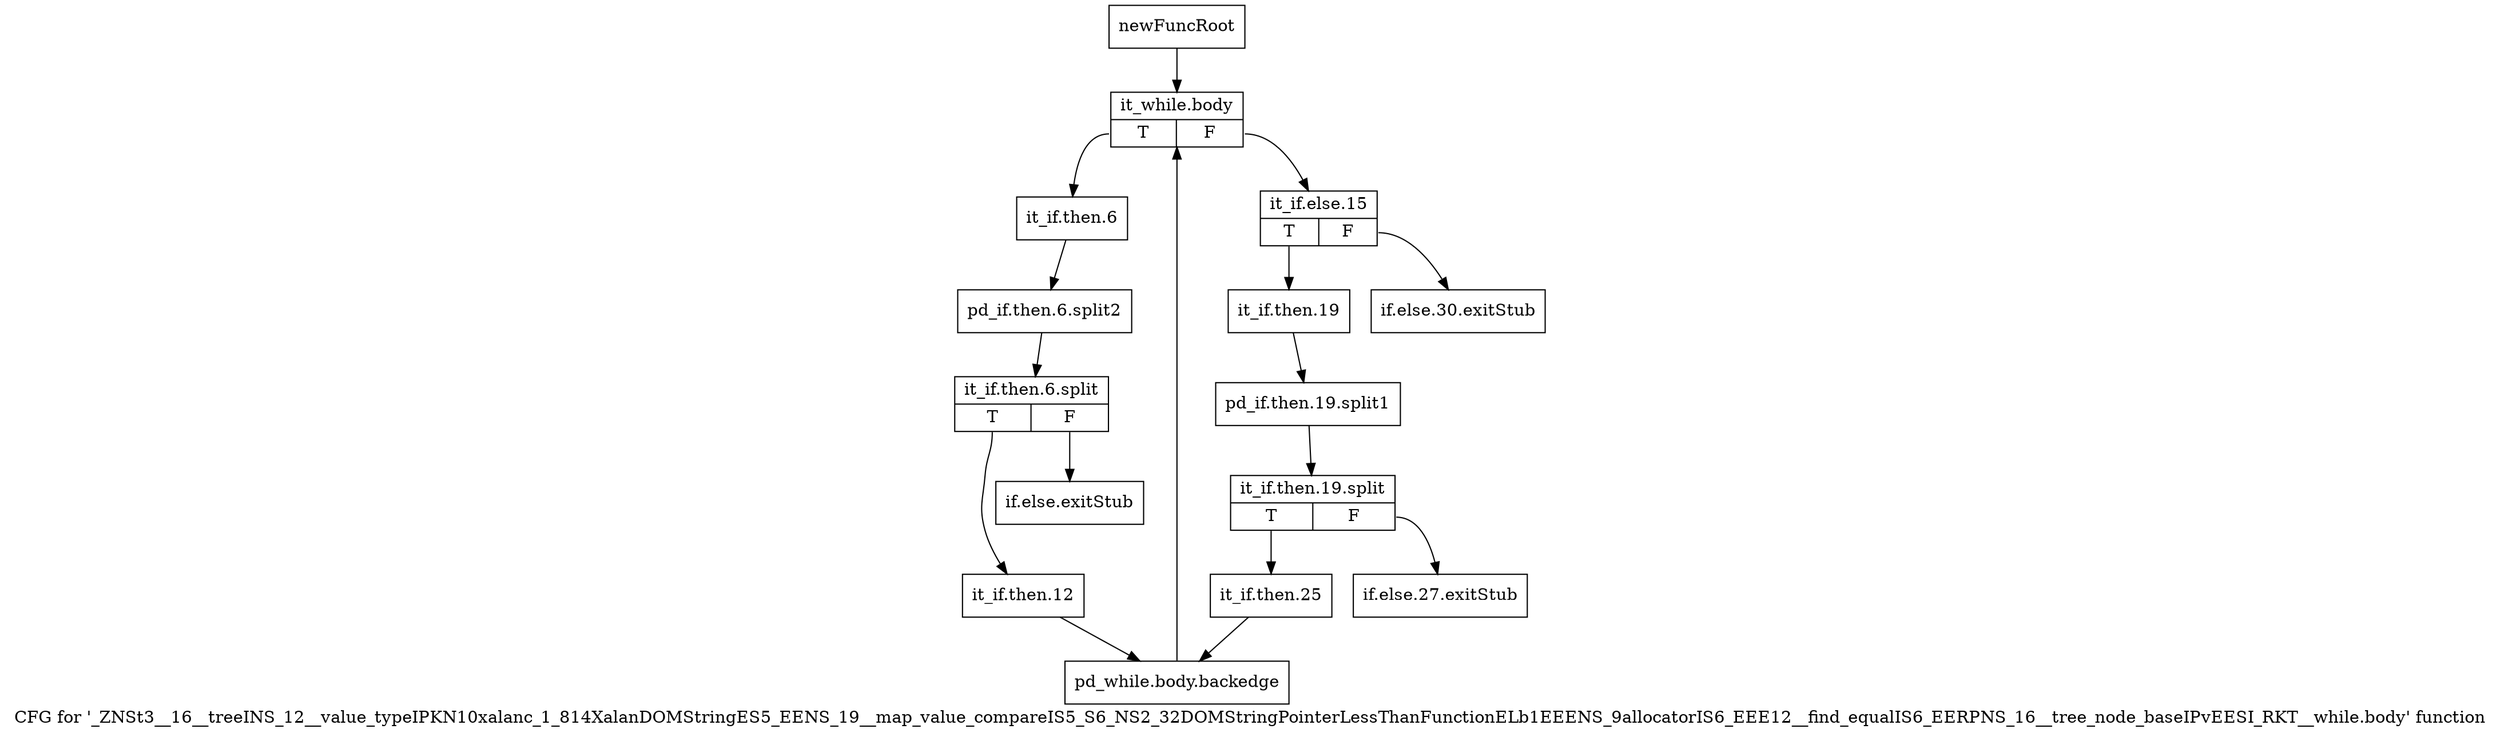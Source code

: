 digraph "CFG for '_ZNSt3__16__treeINS_12__value_typeIPKN10xalanc_1_814XalanDOMStringES5_EENS_19__map_value_compareIS5_S6_NS2_32DOMStringPointerLessThanFunctionELb1EEENS_9allocatorIS6_EEE12__find_equalIS6_EERPNS_16__tree_node_baseIPvEESI_RKT__while.body' function" {
	label="CFG for '_ZNSt3__16__treeINS_12__value_typeIPKN10xalanc_1_814XalanDOMStringES5_EENS_19__map_value_compareIS5_S6_NS2_32DOMStringPointerLessThanFunctionELb1EEENS_9allocatorIS6_EEE12__find_equalIS6_EERPNS_16__tree_node_baseIPvEESI_RKT__while.body' function";

	Node0x9f7c5b0 [shape=record,label="{newFuncRoot}"];
	Node0x9f7c5b0 -> Node0x9f7c6f0;
	Node0x9f7c600 [shape=record,label="{if.else.30.exitStub}"];
	Node0x9f7c650 [shape=record,label="{if.else.27.exitStub}"];
	Node0x9f7c6a0 [shape=record,label="{if.else.exitStub}"];
	Node0x9f7c6f0 [shape=record,label="{it_while.body|{<s0>T|<s1>F}}"];
	Node0x9f7c6f0:s0 -> Node0x9f7c830;
	Node0x9f7c6f0:s1 -> Node0x9f7c740;
	Node0x9f7c740 [shape=record,label="{it_if.else.15|{<s0>T|<s1>F}}"];
	Node0x9f7c740:s0 -> Node0x9f7c790;
	Node0x9f7c740:s1 -> Node0x9f7c600;
	Node0x9f7c790 [shape=record,label="{it_if.then.19}"];
	Node0x9f7c790 -> Node0xd0ec980;
	Node0xd0ec980 [shape=record,label="{pd_if.then.19.split1}"];
	Node0xd0ec980 -> Node0xd0e7fa0;
	Node0xd0e7fa0 [shape=record,label="{it_if.then.19.split|{<s0>T|<s1>F}}"];
	Node0xd0e7fa0:s0 -> Node0x9f7c7e0;
	Node0xd0e7fa0:s1 -> Node0x9f7c650;
	Node0x9f7c7e0 [shape=record,label="{it_if.then.25}"];
	Node0x9f7c7e0 -> Node0x9f7c8d0;
	Node0x9f7c830 [shape=record,label="{it_if.then.6}"];
	Node0x9f7c830 -> Node0xd0f0740;
	Node0xd0f0740 [shape=record,label="{pd_if.then.6.split2}"];
	Node0xd0f0740 -> Node0xd0e7b80;
	Node0xd0e7b80 [shape=record,label="{it_if.then.6.split|{<s0>T|<s1>F}}"];
	Node0xd0e7b80:s0 -> Node0x9f7c880;
	Node0xd0e7b80:s1 -> Node0x9f7c6a0;
	Node0x9f7c880 [shape=record,label="{it_if.then.12}"];
	Node0x9f7c880 -> Node0x9f7c8d0;
	Node0x9f7c8d0 [shape=record,label="{pd_while.body.backedge}"];
	Node0x9f7c8d0 -> Node0x9f7c6f0;
}
